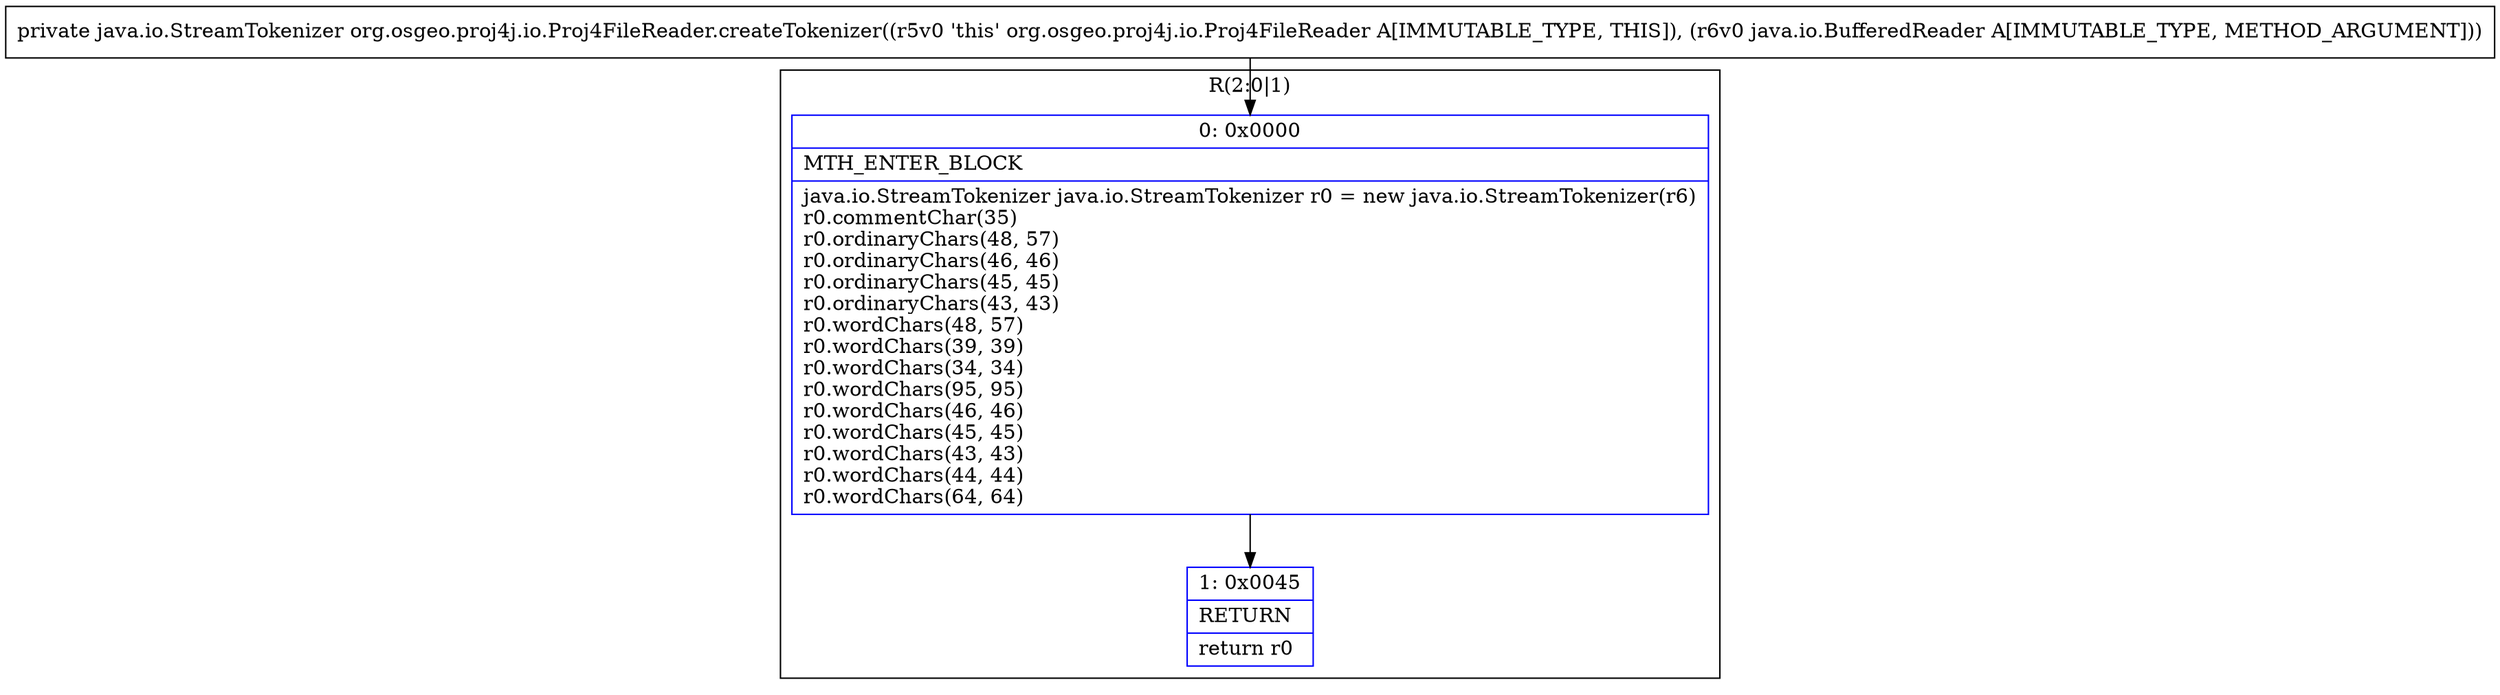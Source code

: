 digraph "CFG fororg.osgeo.proj4j.io.Proj4FileReader.createTokenizer(Ljava\/io\/BufferedReader;)Ljava\/io\/StreamTokenizer;" {
subgraph cluster_Region_548887172 {
label = "R(2:0|1)";
node [shape=record,color=blue];
Node_0 [shape=record,label="{0\:\ 0x0000|MTH_ENTER_BLOCK\l|java.io.StreamTokenizer java.io.StreamTokenizer r0 = new java.io.StreamTokenizer(r6)\lr0.commentChar(35)\lr0.ordinaryChars(48, 57)\lr0.ordinaryChars(46, 46)\lr0.ordinaryChars(45, 45)\lr0.ordinaryChars(43, 43)\lr0.wordChars(48, 57)\lr0.wordChars(39, 39)\lr0.wordChars(34, 34)\lr0.wordChars(95, 95)\lr0.wordChars(46, 46)\lr0.wordChars(45, 45)\lr0.wordChars(43, 43)\lr0.wordChars(44, 44)\lr0.wordChars(64, 64)\l}"];
Node_1 [shape=record,label="{1\:\ 0x0045|RETURN\l|return r0\l}"];
}
MethodNode[shape=record,label="{private java.io.StreamTokenizer org.osgeo.proj4j.io.Proj4FileReader.createTokenizer((r5v0 'this' org.osgeo.proj4j.io.Proj4FileReader A[IMMUTABLE_TYPE, THIS]), (r6v0 java.io.BufferedReader A[IMMUTABLE_TYPE, METHOD_ARGUMENT])) }"];
MethodNode -> Node_0;
Node_0 -> Node_1;
}

